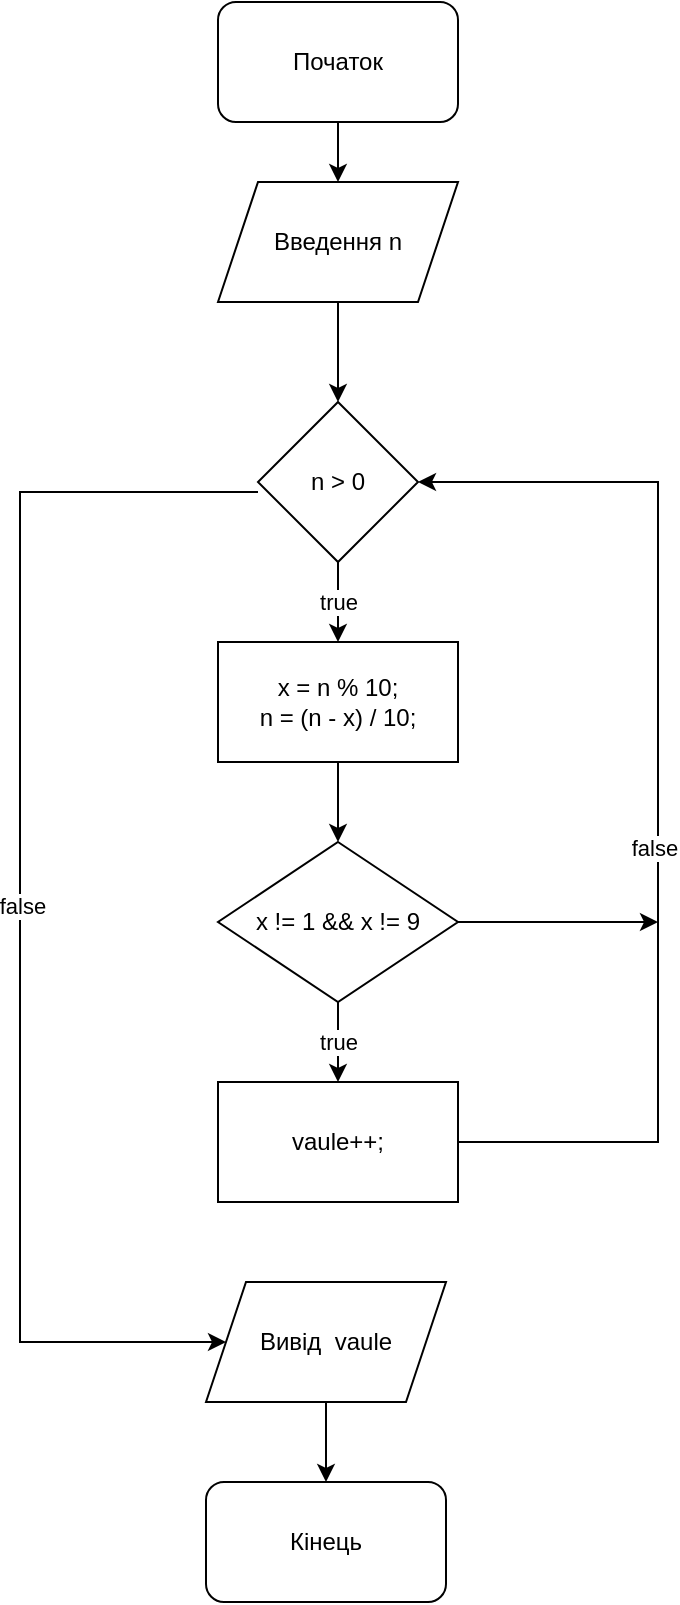 <mxfile version="22.0.2" type="device">
  <diagram name="Сторінка-1" id="mt6zjUqADrpWWeGOuCrs">
    <mxGraphModel dx="1461" dy="639" grid="1" gridSize="10" guides="1" tooltips="1" connect="1" arrows="1" fold="1" page="1" pageScale="1" pageWidth="827" pageHeight="1169" math="0" shadow="0">
      <root>
        <mxCell id="0" />
        <mxCell id="1" parent="0" />
        <mxCell id="RuK2NQaJS6PFVFMVbtpE-11" style="edgeStyle=orthogonalEdgeStyle;rounded=0;orthogonalLoop=1;jettySize=auto;html=1;" edge="1" parent="1" source="RuK2NQaJS6PFVFMVbtpE-3" target="RuK2NQaJS6PFVFMVbtpE-10">
          <mxGeometry relative="1" as="geometry" />
        </mxCell>
        <mxCell id="RuK2NQaJS6PFVFMVbtpE-3" value="Початок" style="rounded=1;whiteSpace=wrap;html=1;" vertex="1" parent="1">
          <mxGeometry x="360" width="120" height="60" as="geometry" />
        </mxCell>
        <mxCell id="RuK2NQaJS6PFVFMVbtpE-13" style="edgeStyle=orthogonalEdgeStyle;rounded=0;orthogonalLoop=1;jettySize=auto;html=1;" edge="1" parent="1" source="RuK2NQaJS6PFVFMVbtpE-10" target="RuK2NQaJS6PFVFMVbtpE-12">
          <mxGeometry relative="1" as="geometry" />
        </mxCell>
        <mxCell id="RuK2NQaJS6PFVFMVbtpE-10" value="Введення n" style="shape=parallelogram;perimeter=parallelogramPerimeter;whiteSpace=wrap;html=1;fixedSize=1;" vertex="1" parent="1">
          <mxGeometry x="360" y="90" width="120" height="60" as="geometry" />
        </mxCell>
        <mxCell id="RuK2NQaJS6PFVFMVbtpE-15" value="true" style="edgeStyle=orthogonalEdgeStyle;rounded=0;orthogonalLoop=1;jettySize=auto;html=1;exitX=0.5;exitY=1;exitDx=0;exitDy=0;entryX=0.5;entryY=0;entryDx=0;entryDy=0;" edge="1" parent="1" source="RuK2NQaJS6PFVFMVbtpE-12" target="RuK2NQaJS6PFVFMVbtpE-14">
          <mxGeometry relative="1" as="geometry" />
        </mxCell>
        <mxCell id="RuK2NQaJS6PFVFMVbtpE-31" style="edgeStyle=orthogonalEdgeStyle;rounded=0;orthogonalLoop=1;jettySize=auto;html=1;exitX=0;exitY=0.5;exitDx=0;exitDy=0;entryX=0;entryY=0.5;entryDx=0;entryDy=0;" edge="1" parent="1" target="RuK2NQaJS6PFVFMVbtpE-30">
          <mxGeometry relative="1" as="geometry">
            <mxPoint x="370" y="670" as="targetPoint" />
            <mxPoint x="380" y="245" as="sourcePoint" />
            <Array as="points">
              <mxPoint x="261" y="245" />
              <mxPoint x="261" y="670" />
            </Array>
          </mxGeometry>
        </mxCell>
        <mxCell id="RuK2NQaJS6PFVFMVbtpE-37" value="false" style="edgeLabel;html=1;align=center;verticalAlign=middle;resizable=0;points=[];" vertex="1" connectable="0" parent="RuK2NQaJS6PFVFMVbtpE-31">
          <mxGeometry x="0.006" y="1" relative="1" as="geometry">
            <mxPoint as="offset" />
          </mxGeometry>
        </mxCell>
        <mxCell id="RuK2NQaJS6PFVFMVbtpE-12" value="n &amp;gt; 0" style="rhombus;whiteSpace=wrap;html=1;" vertex="1" parent="1">
          <mxGeometry x="380" y="200" width="80" height="80" as="geometry" />
        </mxCell>
        <mxCell id="RuK2NQaJS6PFVFMVbtpE-18" style="edgeStyle=orthogonalEdgeStyle;rounded=0;orthogonalLoop=1;jettySize=auto;html=1;" edge="1" parent="1" source="RuK2NQaJS6PFVFMVbtpE-14" target="RuK2NQaJS6PFVFMVbtpE-17">
          <mxGeometry relative="1" as="geometry" />
        </mxCell>
        <mxCell id="RuK2NQaJS6PFVFMVbtpE-14" value="x = n % 10; &lt;br&gt;n = (n - x) / 10;" style="rounded=0;whiteSpace=wrap;html=1;" vertex="1" parent="1">
          <mxGeometry x="360" y="320" width="120" height="60" as="geometry" />
        </mxCell>
        <mxCell id="RuK2NQaJS6PFVFMVbtpE-21" value="true" style="edgeStyle=orthogonalEdgeStyle;rounded=0;orthogonalLoop=1;jettySize=auto;html=1;exitX=0.5;exitY=1;exitDx=0;exitDy=0;entryX=0.5;entryY=0;entryDx=0;entryDy=0;" edge="1" parent="1" source="RuK2NQaJS6PFVFMVbtpE-17" target="RuK2NQaJS6PFVFMVbtpE-20">
          <mxGeometry relative="1" as="geometry" />
        </mxCell>
        <mxCell id="RuK2NQaJS6PFVFMVbtpE-41" style="edgeStyle=orthogonalEdgeStyle;rounded=0;orthogonalLoop=1;jettySize=auto;html=1;exitX=1;exitY=0.5;exitDx=0;exitDy=0;" edge="1" parent="1" source="RuK2NQaJS6PFVFMVbtpE-17">
          <mxGeometry relative="1" as="geometry">
            <mxPoint x="580" y="460" as="targetPoint" />
          </mxGeometry>
        </mxCell>
        <mxCell id="RuK2NQaJS6PFVFMVbtpE-17" value="x != 1 &amp;amp;&amp;amp; x != 9" style="rhombus;whiteSpace=wrap;html=1;" vertex="1" parent="1">
          <mxGeometry x="360" y="420" width="120" height="80" as="geometry" />
        </mxCell>
        <mxCell id="RuK2NQaJS6PFVFMVbtpE-40" style="edgeStyle=orthogonalEdgeStyle;rounded=0;orthogonalLoop=1;jettySize=auto;html=1;exitX=1;exitY=0.5;exitDx=0;exitDy=0;entryX=1;entryY=0.5;entryDx=0;entryDy=0;" edge="1" parent="1" source="RuK2NQaJS6PFVFMVbtpE-20" target="RuK2NQaJS6PFVFMVbtpE-12">
          <mxGeometry relative="1" as="geometry">
            <mxPoint x="510" y="160" as="targetPoint" />
            <Array as="points">
              <mxPoint x="580" y="570" />
              <mxPoint x="580" y="240" />
            </Array>
          </mxGeometry>
        </mxCell>
        <mxCell id="RuK2NQaJS6PFVFMVbtpE-43" value="false" style="edgeLabel;html=1;align=center;verticalAlign=middle;resizable=0;points=[];" vertex="1" connectable="0" parent="RuK2NQaJS6PFVFMVbtpE-40">
          <mxGeometry x="-0.1" y="2" relative="1" as="geometry">
            <mxPoint as="offset" />
          </mxGeometry>
        </mxCell>
        <mxCell id="RuK2NQaJS6PFVFMVbtpE-20" value="vaule++;" style="rounded=0;whiteSpace=wrap;html=1;" vertex="1" parent="1">
          <mxGeometry x="360" y="540" width="120" height="60" as="geometry" />
        </mxCell>
        <mxCell id="RuK2NQaJS6PFVFMVbtpE-39" style="edgeStyle=orthogonalEdgeStyle;rounded=0;orthogonalLoop=1;jettySize=auto;html=1;exitX=0.5;exitY=1;exitDx=0;exitDy=0;" edge="1" parent="1" source="RuK2NQaJS6PFVFMVbtpE-30" target="RuK2NQaJS6PFVFMVbtpE-38">
          <mxGeometry relative="1" as="geometry" />
        </mxCell>
        <mxCell id="RuK2NQaJS6PFVFMVbtpE-30" value="Вивід&amp;nbsp;&amp;nbsp;vaule" style="shape=parallelogram;perimeter=parallelogramPerimeter;whiteSpace=wrap;html=1;fixedSize=1;" vertex="1" parent="1">
          <mxGeometry x="354" y="640" width="120" height="60" as="geometry" />
        </mxCell>
        <mxCell id="RuK2NQaJS6PFVFMVbtpE-38" value="Кінець" style="rounded=1;whiteSpace=wrap;html=1;" vertex="1" parent="1">
          <mxGeometry x="354" y="740" width="120" height="60" as="geometry" />
        </mxCell>
      </root>
    </mxGraphModel>
  </diagram>
</mxfile>
